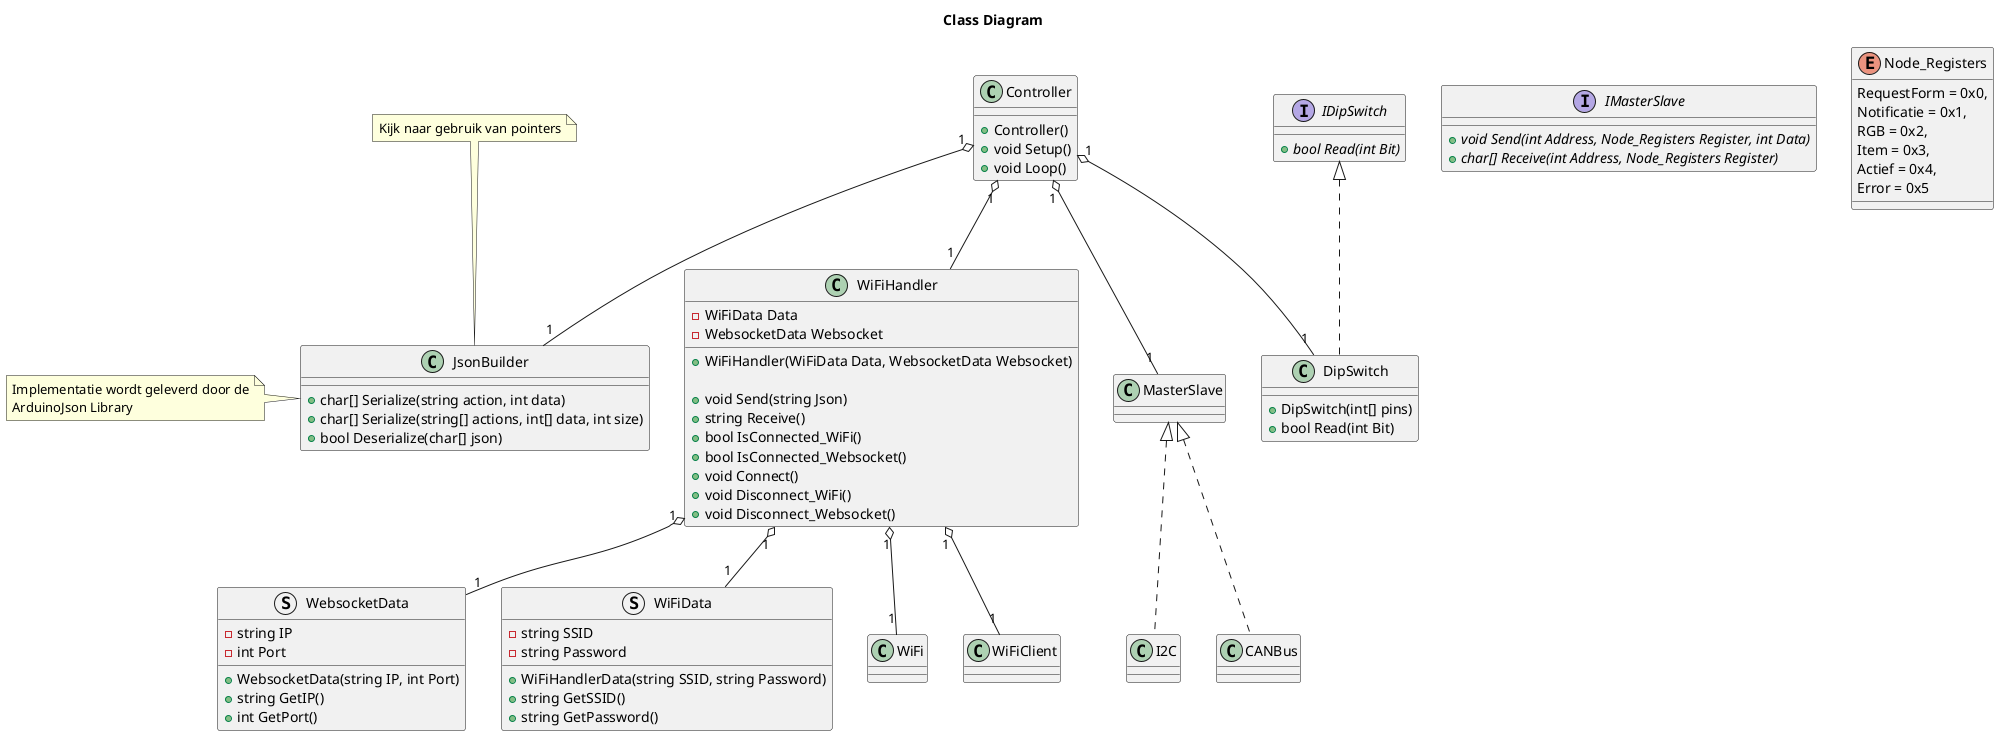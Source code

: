 @startuml ClassDiagram
Title Class Diagram

Class Controller
{
    {method} + Controller()
    {method} + void Setup()
    {method} + void Loop()
}

Class WiFiHandler
{
    {field} - WiFiData Data
    {field} - WebsocketData Websocket

    {method} + WiFiHandler(WiFiData Data, WebsocketData Websocket)

    {method} + void Send(string Json)
    {method} + string Receive()
    {method} + bool IsConnected_WiFi()
    {method} + bool IsConnected_Websocket()
    {method} + void Connect()
    {method} + void Disconnect_WiFi()
    {method} + void Disconnect_Websocket()
}

Struct WebsocketData
{
    {field} - string IP
    {field} - int Port

    {method} + WebsocketData(string IP, int Port)
    {method} + string GetIP()
    {method} + int GetPort()
}

Struct WiFiData
{
    {field} - string SSID
    {field} - string Password

    {method} + WiFiHandlerData(string SSID, string Password)
    {method} + string GetSSID()
    {method} + string GetPassword()
}

Interface IDipSwitch
{
    {abstract} + bool Read(int Bit)
}

class DipSwitch
{
    {method} + DipSwitch(int[] pins)
    {method} + bool Read(int Bit)
}


Interface IMasterSlave
{
    {abstract} + void Send(int Address, Node_Registers Register, int Data)
    {abstract} + char[] Receive(int Address, Node_Registers Register)
}

enum Node_Registers
{
    RequestForm = 0x0,
    Notificatie = 0x1,
    RGB = 0x2,
    Item = 0x3,
    Actief = 0x4,
    Error = 0x5
}

class I2C
{
    ' {field} - int Address
    ' {field} - int[] KnownAddresses
    ' {method} + I2C_Controller(int Address)
    ' {method} + void Scan()
    ' {method} + void Send(int Address, Node_Registers Register, int Data)
    ' {method} + char[] Receive(int Address, Node_Registers Register)
}

Class JsonBuilder
{
    {method} + char[] Serialize(string action, int data)
    {method} + char[] Serialize(string[] actions, int[] data, int size)
    {method} + bool Deserialize(char[] json)
}

note left of JsonBuilder : Implementatie wordt geleverd door de\nArduinoJson Library
note top of JsonBuilder : Kijk naar gebruik van pointers

' EMPTY CLASSES
Class CANBus
' END OF EMPYY CLASSES 

MasterSlave <|.. I2C
MasterSlave <|.. CANBus
IDipSwitch <|.. DipSwitch

Controller "1" o-- "1" WiFiHandler
Controller "1" o-- "1" MasterSlave
Controller "1" o-- "1" JsonBuilder
Controller "1" o-down- "1" DipSwitch

WiFiHandler "1" o-- "1" WiFiData
WiFiHandler "1" o-- "1" WebsocketData
WiFiHandler "1" o-- "1" WiFi
WiFiHandler "1" o-- "1" WiFiClient

@enduml

